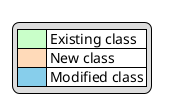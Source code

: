 @startuml legend #White
legend right 
    |<#TECHNOLOGY>     | <#White> Existing class |
    |<#PeachPuff>      | <#White> New class |
    |<#SkyBlue>        | <#White> Modified class |
endlegend
@enduml